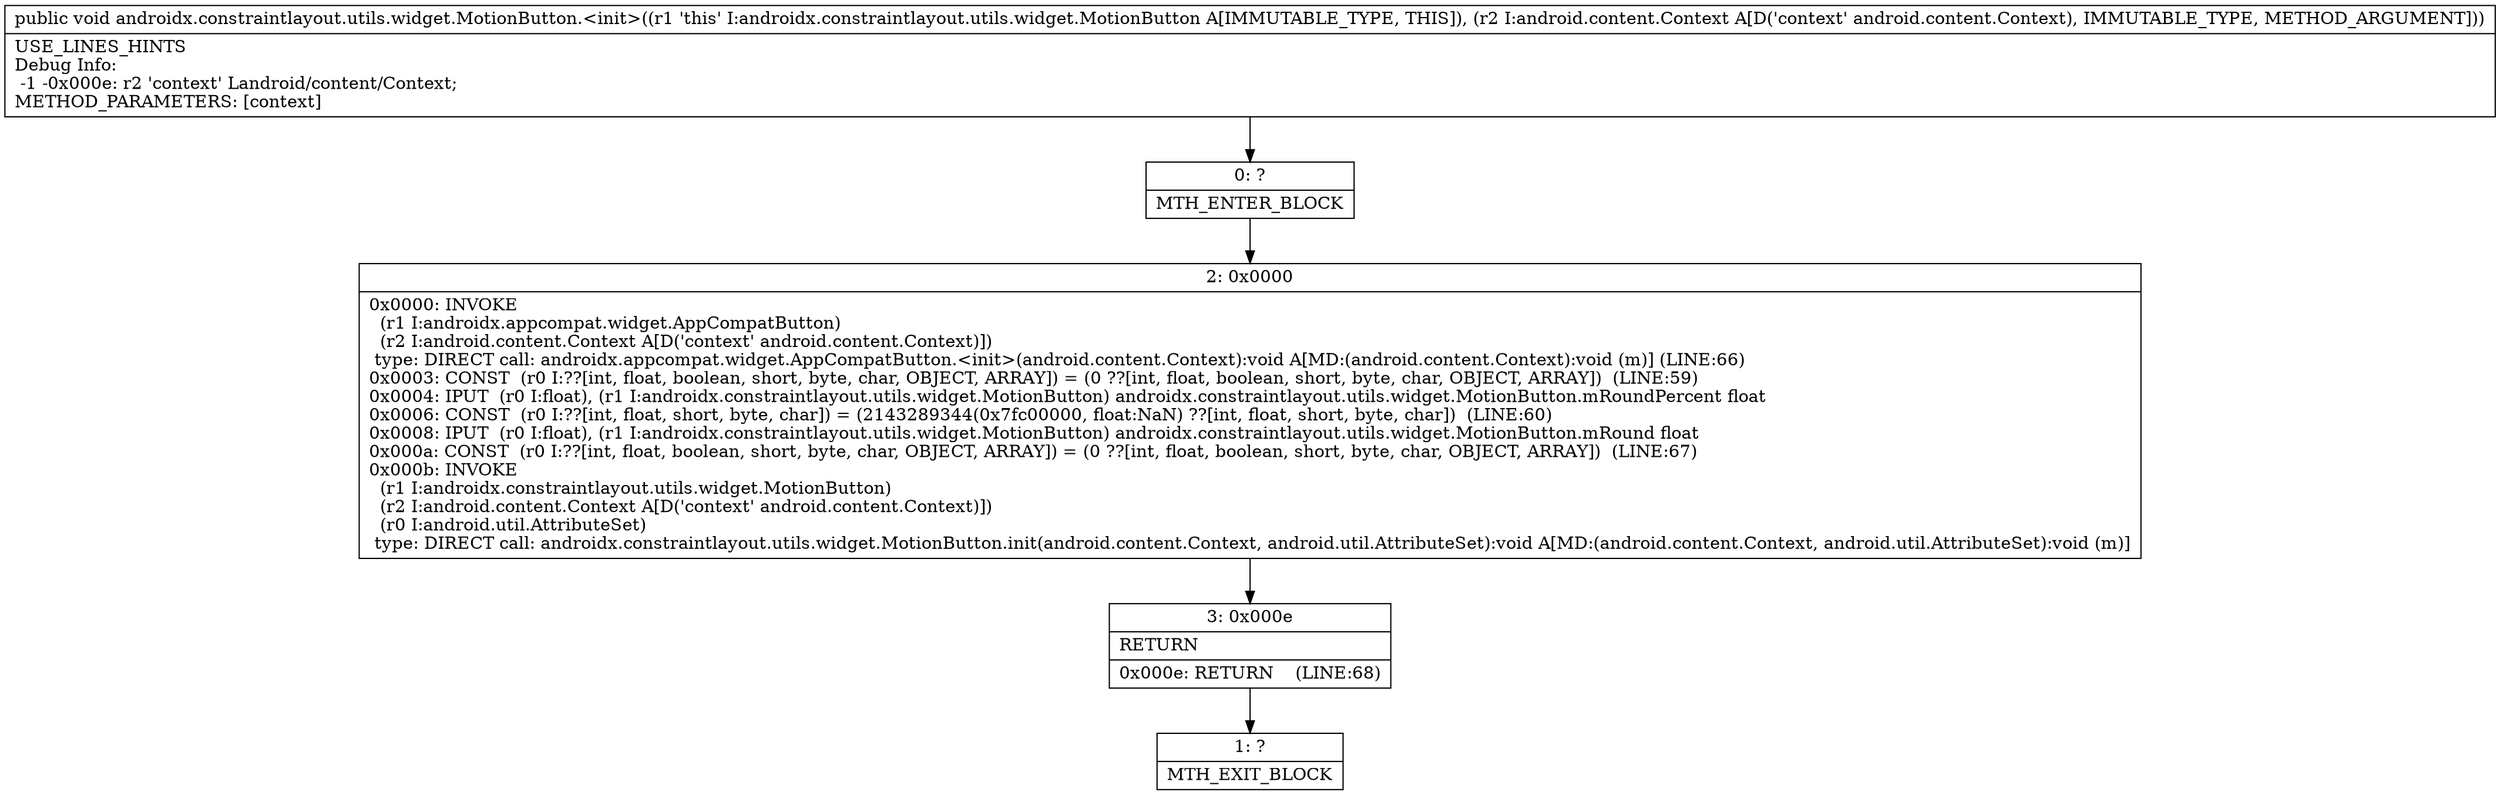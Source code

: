 digraph "CFG forandroidx.constraintlayout.utils.widget.MotionButton.\<init\>(Landroid\/content\/Context;)V" {
Node_0 [shape=record,label="{0\:\ ?|MTH_ENTER_BLOCK\l}"];
Node_2 [shape=record,label="{2\:\ 0x0000|0x0000: INVOKE  \l  (r1 I:androidx.appcompat.widget.AppCompatButton)\l  (r2 I:android.content.Context A[D('context' android.content.Context)])\l type: DIRECT call: androidx.appcompat.widget.AppCompatButton.\<init\>(android.content.Context):void A[MD:(android.content.Context):void (m)] (LINE:66)\l0x0003: CONST  (r0 I:??[int, float, boolean, short, byte, char, OBJECT, ARRAY]) = (0 ??[int, float, boolean, short, byte, char, OBJECT, ARRAY])  (LINE:59)\l0x0004: IPUT  (r0 I:float), (r1 I:androidx.constraintlayout.utils.widget.MotionButton) androidx.constraintlayout.utils.widget.MotionButton.mRoundPercent float \l0x0006: CONST  (r0 I:??[int, float, short, byte, char]) = (2143289344(0x7fc00000, float:NaN) ??[int, float, short, byte, char])  (LINE:60)\l0x0008: IPUT  (r0 I:float), (r1 I:androidx.constraintlayout.utils.widget.MotionButton) androidx.constraintlayout.utils.widget.MotionButton.mRound float \l0x000a: CONST  (r0 I:??[int, float, boolean, short, byte, char, OBJECT, ARRAY]) = (0 ??[int, float, boolean, short, byte, char, OBJECT, ARRAY])  (LINE:67)\l0x000b: INVOKE  \l  (r1 I:androidx.constraintlayout.utils.widget.MotionButton)\l  (r2 I:android.content.Context A[D('context' android.content.Context)])\l  (r0 I:android.util.AttributeSet)\l type: DIRECT call: androidx.constraintlayout.utils.widget.MotionButton.init(android.content.Context, android.util.AttributeSet):void A[MD:(android.content.Context, android.util.AttributeSet):void (m)]\l}"];
Node_3 [shape=record,label="{3\:\ 0x000e|RETURN\l|0x000e: RETURN    (LINE:68)\l}"];
Node_1 [shape=record,label="{1\:\ ?|MTH_EXIT_BLOCK\l}"];
MethodNode[shape=record,label="{public void androidx.constraintlayout.utils.widget.MotionButton.\<init\>((r1 'this' I:androidx.constraintlayout.utils.widget.MotionButton A[IMMUTABLE_TYPE, THIS]), (r2 I:android.content.Context A[D('context' android.content.Context), IMMUTABLE_TYPE, METHOD_ARGUMENT]))  | USE_LINES_HINTS\lDebug Info:\l  \-1 \-0x000e: r2 'context' Landroid\/content\/Context;\lMETHOD_PARAMETERS: [context]\l}"];
MethodNode -> Node_0;Node_0 -> Node_2;
Node_2 -> Node_3;
Node_3 -> Node_1;
}

